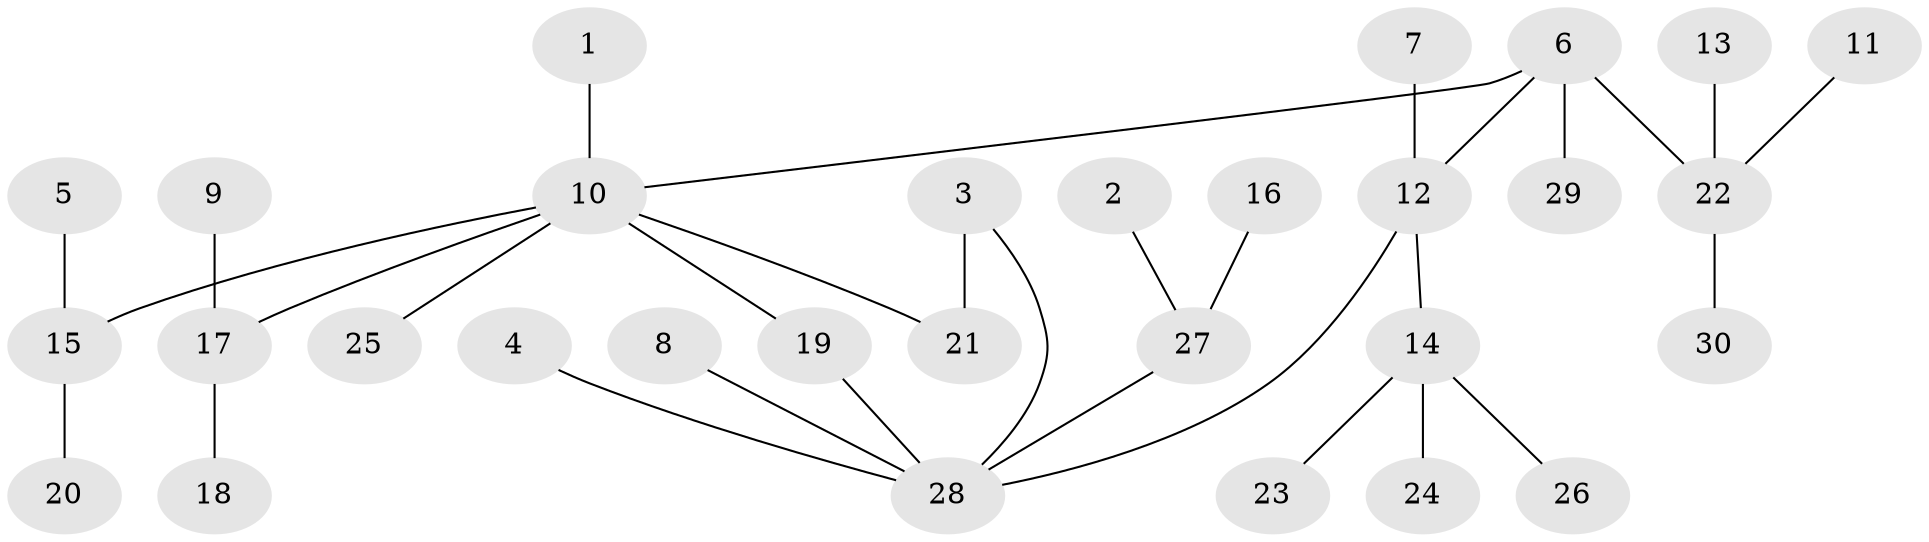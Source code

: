 // original degree distribution, {4: 0.1016949152542373, 6: 0.01694915254237288, 5: 0.05084745762711865, 1: 0.559322033898305, 3: 0.06779661016949153, 2: 0.1864406779661017, 8: 0.01694915254237288}
// Generated by graph-tools (version 1.1) at 2025/49/03/09/25 03:49:27]
// undirected, 30 vertices, 31 edges
graph export_dot {
graph [start="1"]
  node [color=gray90,style=filled];
  1;
  2;
  3;
  4;
  5;
  6;
  7;
  8;
  9;
  10;
  11;
  12;
  13;
  14;
  15;
  16;
  17;
  18;
  19;
  20;
  21;
  22;
  23;
  24;
  25;
  26;
  27;
  28;
  29;
  30;
  1 -- 10 [weight=1.0];
  2 -- 27 [weight=1.0];
  3 -- 21 [weight=1.0];
  3 -- 28 [weight=1.0];
  4 -- 28 [weight=1.0];
  5 -- 15 [weight=1.0];
  6 -- 10 [weight=1.0];
  6 -- 12 [weight=1.0];
  6 -- 22 [weight=1.0];
  6 -- 29 [weight=1.0];
  7 -- 12 [weight=1.0];
  8 -- 28 [weight=1.0];
  9 -- 17 [weight=1.0];
  10 -- 15 [weight=1.0];
  10 -- 17 [weight=1.0];
  10 -- 19 [weight=1.0];
  10 -- 21 [weight=1.0];
  10 -- 25 [weight=1.0];
  11 -- 22 [weight=1.0];
  12 -- 14 [weight=1.0];
  12 -- 28 [weight=1.0];
  13 -- 22 [weight=1.0];
  14 -- 23 [weight=1.0];
  14 -- 24 [weight=1.0];
  14 -- 26 [weight=1.0];
  15 -- 20 [weight=1.0];
  16 -- 27 [weight=1.0];
  17 -- 18 [weight=1.0];
  19 -- 28 [weight=1.0];
  22 -- 30 [weight=1.0];
  27 -- 28 [weight=1.0];
}
